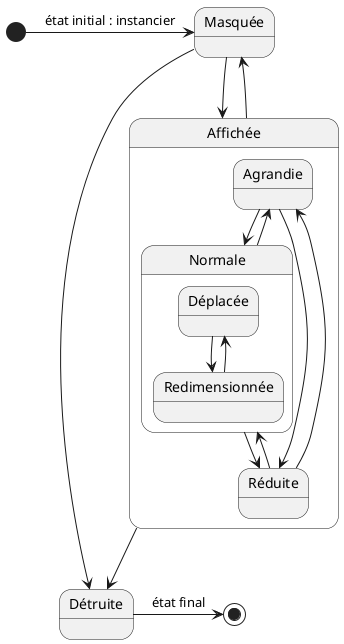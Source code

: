 @startuml
[*] -> Masquée : état initial : instancier

state Masquée

state Affichée{
    state Agrandie
    state Normale{
        state Déplacée
        state Redimensionnée
    }
    
    Agrandie --> Normale
    Agrandie --> Réduite
    Réduite --> Normale
    Normale --> Réduite
    Réduite-->Agrandie
    Déplacée --> Redimensionnée
    Redimensionnée --> Déplacée
    Normale --> Agrandie
}


Masquée--> Affichée
Affichée --> Masquée
Masquée --> Détruite
Affichée --> Détruite

Détruite -> [*] : état final
@enduml